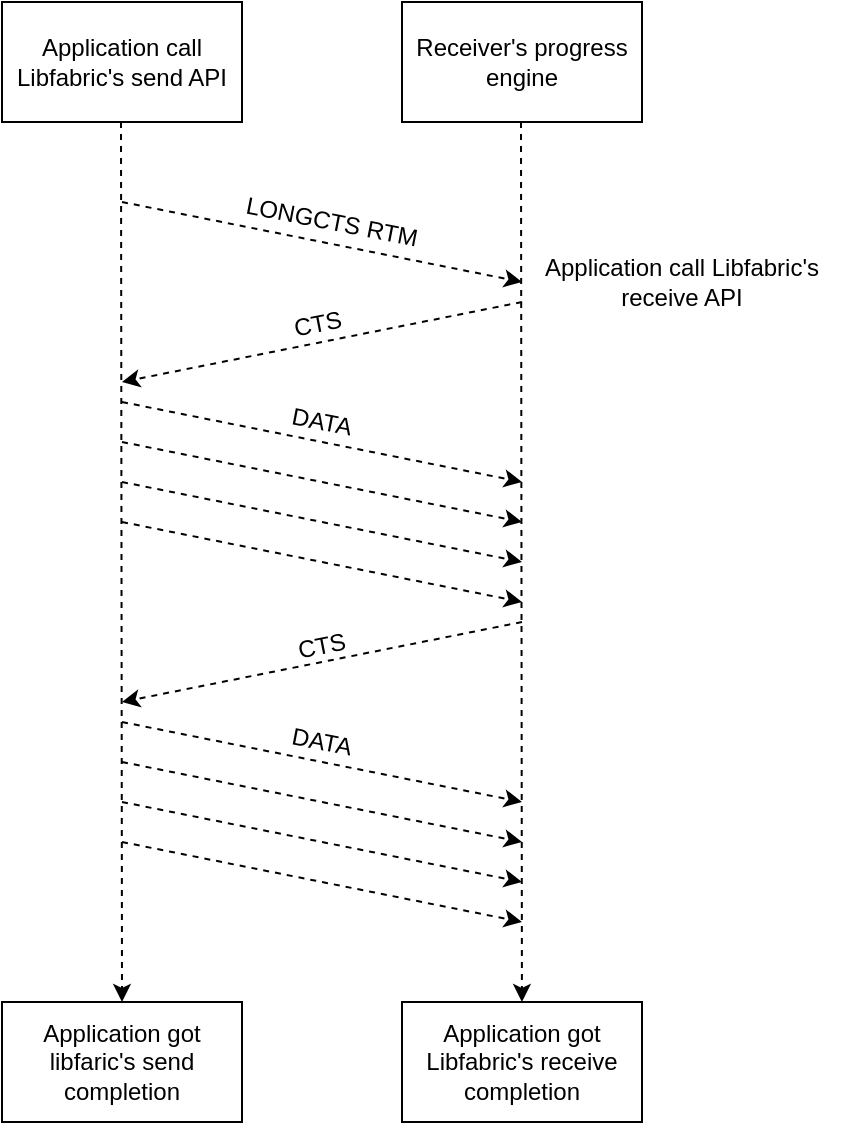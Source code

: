 <?xml version="1.0" encoding="UTF-8"?>
<mxfile version="12.4.8" type="browser">
  <diagram id="OzKOerL5p1M4QQdfBGPd" name="Page-1">
    <mxGraphModel dx="1418" dy="627" grid="1" gridSize="10" guides="1" tooltips="1" connect="1" arrows="1" fold="1" page="1" pageScale="1" pageWidth="850" pageHeight="1100" math="0" shadow="0">
      <root>
        <mxCell id="0"/>
        <mxCell id="1" parent="0"/>
        <mxCell id="hM9hUbB8x_-XiU8bxfhU-2" value="Application call Libfabric&#39;s send API" style="rounded=0;whiteSpace=wrap;html=1;" parent="1" vertex="1">
          <mxGeometry x="120" y="30" width="120" height="60" as="geometry"/>
        </mxCell>
        <mxCell id="hM9hUbB8x_-XiU8bxfhU-3" value="Receiver&#39;s progress engine" style="rounded=0;whiteSpace=wrap;html=1;" parent="1" vertex="1">
          <mxGeometry x="320" y="30" width="120" height="60" as="geometry"/>
        </mxCell>
        <mxCell id="hM9hUbB8x_-XiU8bxfhU-6" value="" style="endArrow=classic;html=1;dashed=1;entryX=0.5;entryY=0;entryDx=0;entryDy=0;" parent="1" target="hM9hUbB8x_-XiU8bxfhU-9" edge="1">
          <mxGeometry width="50" height="50" relative="1" as="geometry">
            <mxPoint x="179.5" y="90" as="sourcePoint"/>
            <mxPoint x="180" y="260" as="targetPoint"/>
          </mxGeometry>
        </mxCell>
        <mxCell id="hM9hUbB8x_-XiU8bxfhU-7" value="" style="endArrow=classic;html=1;dashed=1;" parent="1" target="hM9hUbB8x_-XiU8bxfhU-10" edge="1">
          <mxGeometry width="50" height="50" relative="1" as="geometry">
            <mxPoint x="379.5" y="90" as="sourcePoint"/>
            <mxPoint x="380" y="269" as="targetPoint"/>
          </mxGeometry>
        </mxCell>
        <mxCell id="hM9hUbB8x_-XiU8bxfhU-8" value="" style="endArrow=classic;html=1;dashed=1;" parent="1" edge="1">
          <mxGeometry width="50" height="50" relative="1" as="geometry">
            <mxPoint x="180" y="130" as="sourcePoint"/>
            <mxPoint x="380" y="170" as="targetPoint"/>
          </mxGeometry>
        </mxCell>
        <mxCell id="hM9hUbB8x_-XiU8bxfhU-9" value="Application got libfaric&#39;s send completion" style="rounded=0;whiteSpace=wrap;html=1;" parent="1" vertex="1">
          <mxGeometry x="120" y="530" width="120" height="60" as="geometry"/>
        </mxCell>
        <mxCell id="hM9hUbB8x_-XiU8bxfhU-10" value="Application got Libfabric&#39;s receive completion" style="rounded=0;whiteSpace=wrap;html=1;" parent="1" vertex="1">
          <mxGeometry x="320" y="530" width="120" height="60" as="geometry"/>
        </mxCell>
        <mxCell id="hM9hUbB8x_-XiU8bxfhU-14" value="LONGCTS RTM" style="text;html=1;strokeColor=none;fillColor=none;align=center;verticalAlign=middle;whiteSpace=wrap;rounded=0;rotation=11;" parent="1" vertex="1">
          <mxGeometry x="234.82" y="130" width="100.18" height="20" as="geometry"/>
        </mxCell>
        <mxCell id="nSG-SVCCmyc8D_64ludf-9" value="" style="endArrow=classic;html=1;dashed=1;" parent="1" edge="1">
          <mxGeometry width="50" height="50" relative="1" as="geometry">
            <mxPoint x="380" y="180" as="sourcePoint"/>
            <mxPoint x="180" y="220" as="targetPoint"/>
          </mxGeometry>
        </mxCell>
        <mxCell id="nSG-SVCCmyc8D_64ludf-10" value="CTS" style="text;html=1;strokeColor=none;fillColor=none;align=center;verticalAlign=middle;whiteSpace=wrap;rounded=0;rotation=349;" parent="1" vertex="1">
          <mxGeometry x="258" y="186" width="40" height="10" as="geometry"/>
        </mxCell>
        <mxCell id="nSG-SVCCmyc8D_64ludf-11" value="DATA" style="text;html=1;strokeColor=none;fillColor=none;align=center;verticalAlign=middle;whiteSpace=wrap;rounded=0;rotation=11;" parent="1" vertex="1">
          <mxGeometry x="225" y="230" width="110" height="20" as="geometry"/>
        </mxCell>
        <mxCell id="nSG-SVCCmyc8D_64ludf-12" value="" style="endArrow=classic;html=1;dashed=1;" parent="1" edge="1">
          <mxGeometry width="50" height="50" relative="1" as="geometry">
            <mxPoint x="180" y="230" as="sourcePoint"/>
            <mxPoint x="380" y="270" as="targetPoint"/>
          </mxGeometry>
        </mxCell>
        <mxCell id="ELLmg3xNlQ1Nrk4ykZ6T-2" value="" style="endArrow=classic;html=1;dashed=1;" parent="1" edge="1">
          <mxGeometry width="50" height="50" relative="1" as="geometry">
            <mxPoint x="180" y="250" as="sourcePoint"/>
            <mxPoint x="380" y="290" as="targetPoint"/>
          </mxGeometry>
        </mxCell>
        <mxCell id="ELLmg3xNlQ1Nrk4ykZ6T-3" value="" style="endArrow=classic;html=1;dashed=1;" parent="1" edge="1">
          <mxGeometry width="50" height="50" relative="1" as="geometry">
            <mxPoint x="180" y="270" as="sourcePoint"/>
            <mxPoint x="380" y="310" as="targetPoint"/>
          </mxGeometry>
        </mxCell>
        <mxCell id="ELLmg3xNlQ1Nrk4ykZ6T-4" value="" style="endArrow=classic;html=1;dashed=1;" parent="1" edge="1">
          <mxGeometry width="50" height="50" relative="1" as="geometry">
            <mxPoint x="180" y="290" as="sourcePoint"/>
            <mxPoint x="380" y="330" as="targetPoint"/>
          </mxGeometry>
        </mxCell>
        <mxCell id="ELLmg3xNlQ1Nrk4ykZ6T-5" value="Application call Libfabric&#39;s receive API" style="text;html=1;strokeColor=none;fillColor=none;align=center;verticalAlign=middle;whiteSpace=wrap;rounded=0;" parent="1" vertex="1">
          <mxGeometry x="380" y="160" width="160" height="20" as="geometry"/>
        </mxCell>
        <mxCell id="ELLmg3xNlQ1Nrk4ykZ6T-6" value="" style="endArrow=classic;html=1;dashed=1;" parent="1" edge="1">
          <mxGeometry width="50" height="50" relative="1" as="geometry">
            <mxPoint x="380" y="340" as="sourcePoint"/>
            <mxPoint x="180" y="380" as="targetPoint"/>
          </mxGeometry>
        </mxCell>
        <mxCell id="ELLmg3xNlQ1Nrk4ykZ6T-8" value="CTS" style="text;html=1;strokeColor=none;fillColor=none;align=center;verticalAlign=middle;whiteSpace=wrap;rounded=0;rotation=349;" parent="1" vertex="1">
          <mxGeometry x="260" y="347" width="40" height="10" as="geometry"/>
        </mxCell>
        <mxCell id="ELLmg3xNlQ1Nrk4ykZ6T-9" value="DATA" style="text;html=1;strokeColor=none;fillColor=none;align=center;verticalAlign=middle;whiteSpace=wrap;rounded=0;rotation=11;" parent="1" vertex="1">
          <mxGeometry x="225" y="390" width="110" height="20" as="geometry"/>
        </mxCell>
        <mxCell id="ELLmg3xNlQ1Nrk4ykZ6T-10" value="" style="endArrow=classic;html=1;dashed=1;" parent="1" edge="1">
          <mxGeometry width="50" height="50" relative="1" as="geometry">
            <mxPoint x="180" y="390" as="sourcePoint"/>
            <mxPoint x="380" y="430" as="targetPoint"/>
          </mxGeometry>
        </mxCell>
        <mxCell id="ELLmg3xNlQ1Nrk4ykZ6T-11" value="" style="endArrow=classic;html=1;dashed=1;" parent="1" edge="1">
          <mxGeometry width="50" height="50" relative="1" as="geometry">
            <mxPoint x="180" y="410" as="sourcePoint"/>
            <mxPoint x="380" y="450" as="targetPoint"/>
          </mxGeometry>
        </mxCell>
        <mxCell id="ELLmg3xNlQ1Nrk4ykZ6T-12" value="" style="endArrow=classic;html=1;dashed=1;" parent="1" edge="1">
          <mxGeometry width="50" height="50" relative="1" as="geometry">
            <mxPoint x="180" y="430" as="sourcePoint"/>
            <mxPoint x="380" y="470" as="targetPoint"/>
          </mxGeometry>
        </mxCell>
        <mxCell id="ELLmg3xNlQ1Nrk4ykZ6T-13" value="" style="endArrow=classic;html=1;dashed=1;" parent="1" edge="1">
          <mxGeometry width="50" height="50" relative="1" as="geometry">
            <mxPoint x="180" y="450" as="sourcePoint"/>
            <mxPoint x="380" y="490" as="targetPoint"/>
          </mxGeometry>
        </mxCell>
      </root>
    </mxGraphModel>
  </diagram>
</mxfile>
